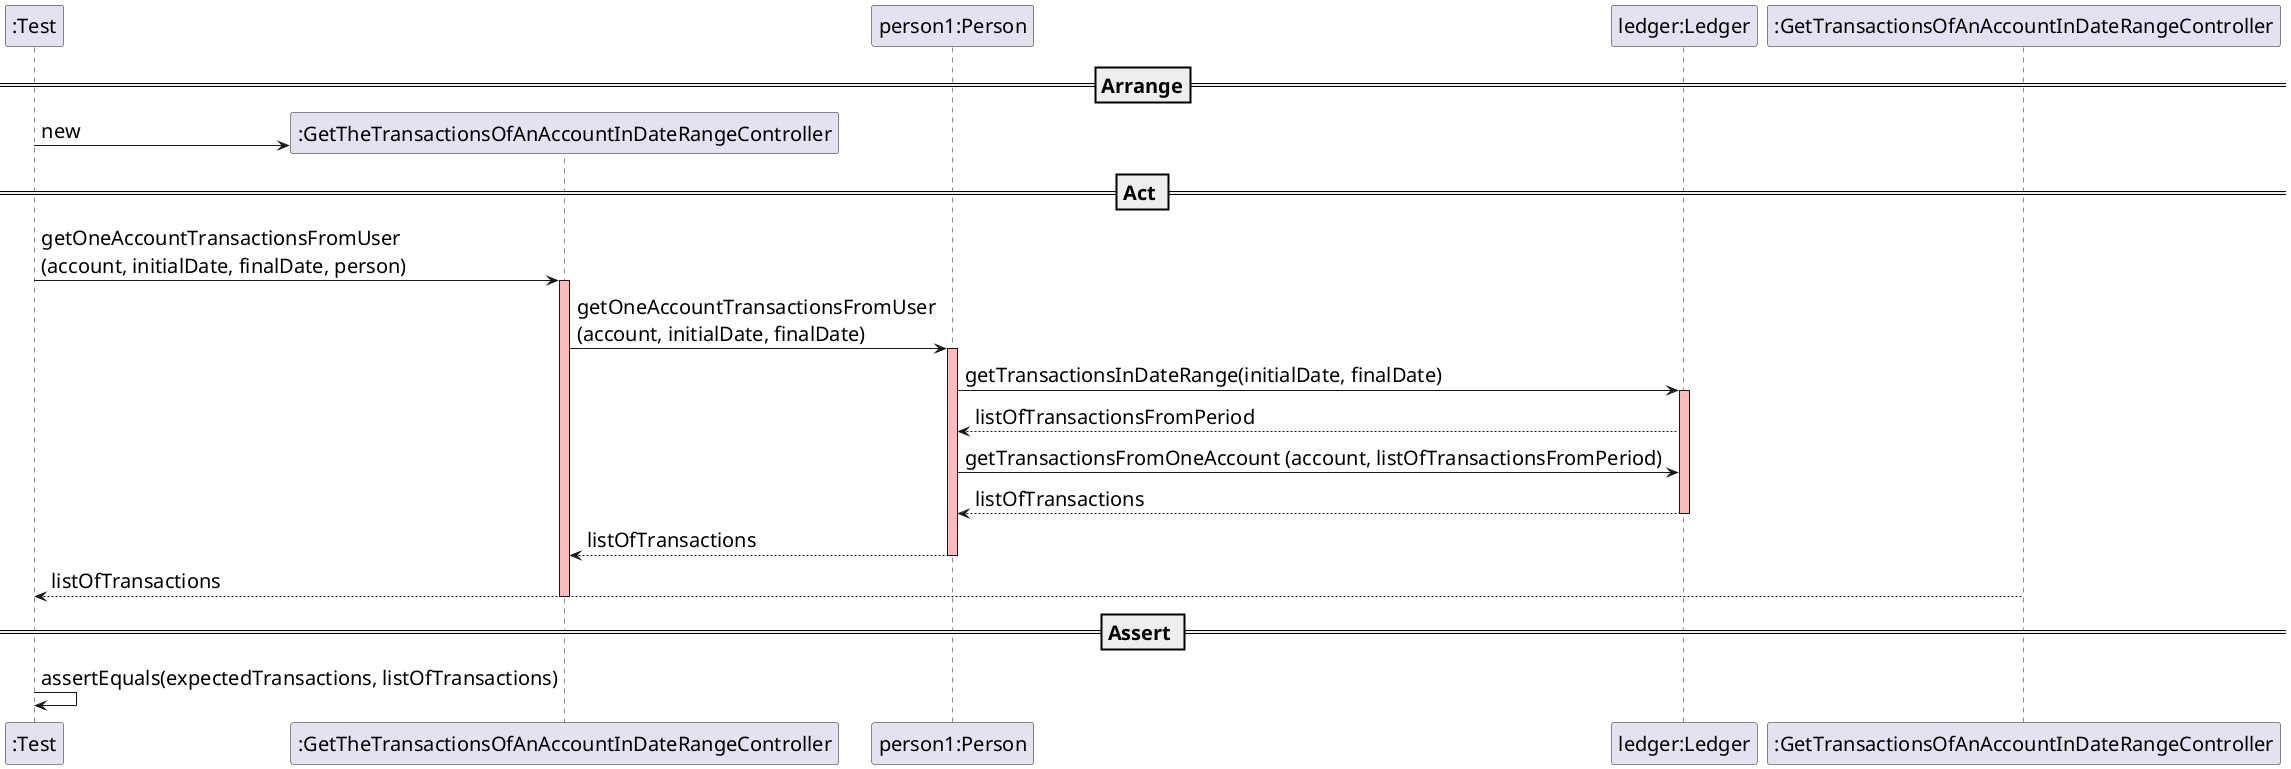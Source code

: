 @startuml

skinparam DefaultFontSize 20

create ":Test"

==Arrange==

create ":GetTheTransactionsOfAnAccountInDateRangeController"
":Test" -> ":GetTheTransactionsOfAnAccountInDateRangeController" : new

participant "person1:Person"

participant "ledger:Ledger"
deactivate "person1:Person" #FFBBBB
deactivate ":GetTransactionsOfAnAccountInDateRangeController" #FFBBBB

== Act ==

":Test" -> ":GetTheTransactionsOfAnAccountInDateRangeController" : getOneAccountTransactionsFromUser\n(account, initialDate, finalDate, person)
activate ":GetTheTransactionsOfAnAccountInDateRangeController" #FFBBBB
":GetTheTransactionsOfAnAccountInDateRangeController" -> "person1:Person" : getOneAccountTransactionsFromUser\n(account, initialDate, finalDate)
activate "person1:Person" #FFBBBB


"person1:Person" -> "ledger:Ledger" : getTransactionsInDateRange(initialDate, finalDate)
activate "ledger:Ledger" #FFBBBB
"ledger:Ledger" --> "person1:Person" : listOfTransactionsFromPeriod

"person1:Person" -> "ledger:Ledger" : getTransactionsFromOneAccount (account, listOfTransactionsFromPeriod)
"ledger:Ledger" --> "person1:Person" : listOfTransactions
deactivate "ledger:Ledger" #FFBBBB
"person1:Person" --> ":GetTheTransactionsOfAnAccountInDateRangeController" : listOfTransactions
deactivate "person1:Person" #FFBBBB
":GetTransactionsOfAnAccountInDateRangeController" --> ":Test" : listOfTransactions
deactivate ":GetTheTransactionsOfAnAccountInDateRangeController" #FFBBBB

== Assert ==

":Test" -> ":Test" : assertEquals(expectedTransactions, listOfTransactions)

@enduml